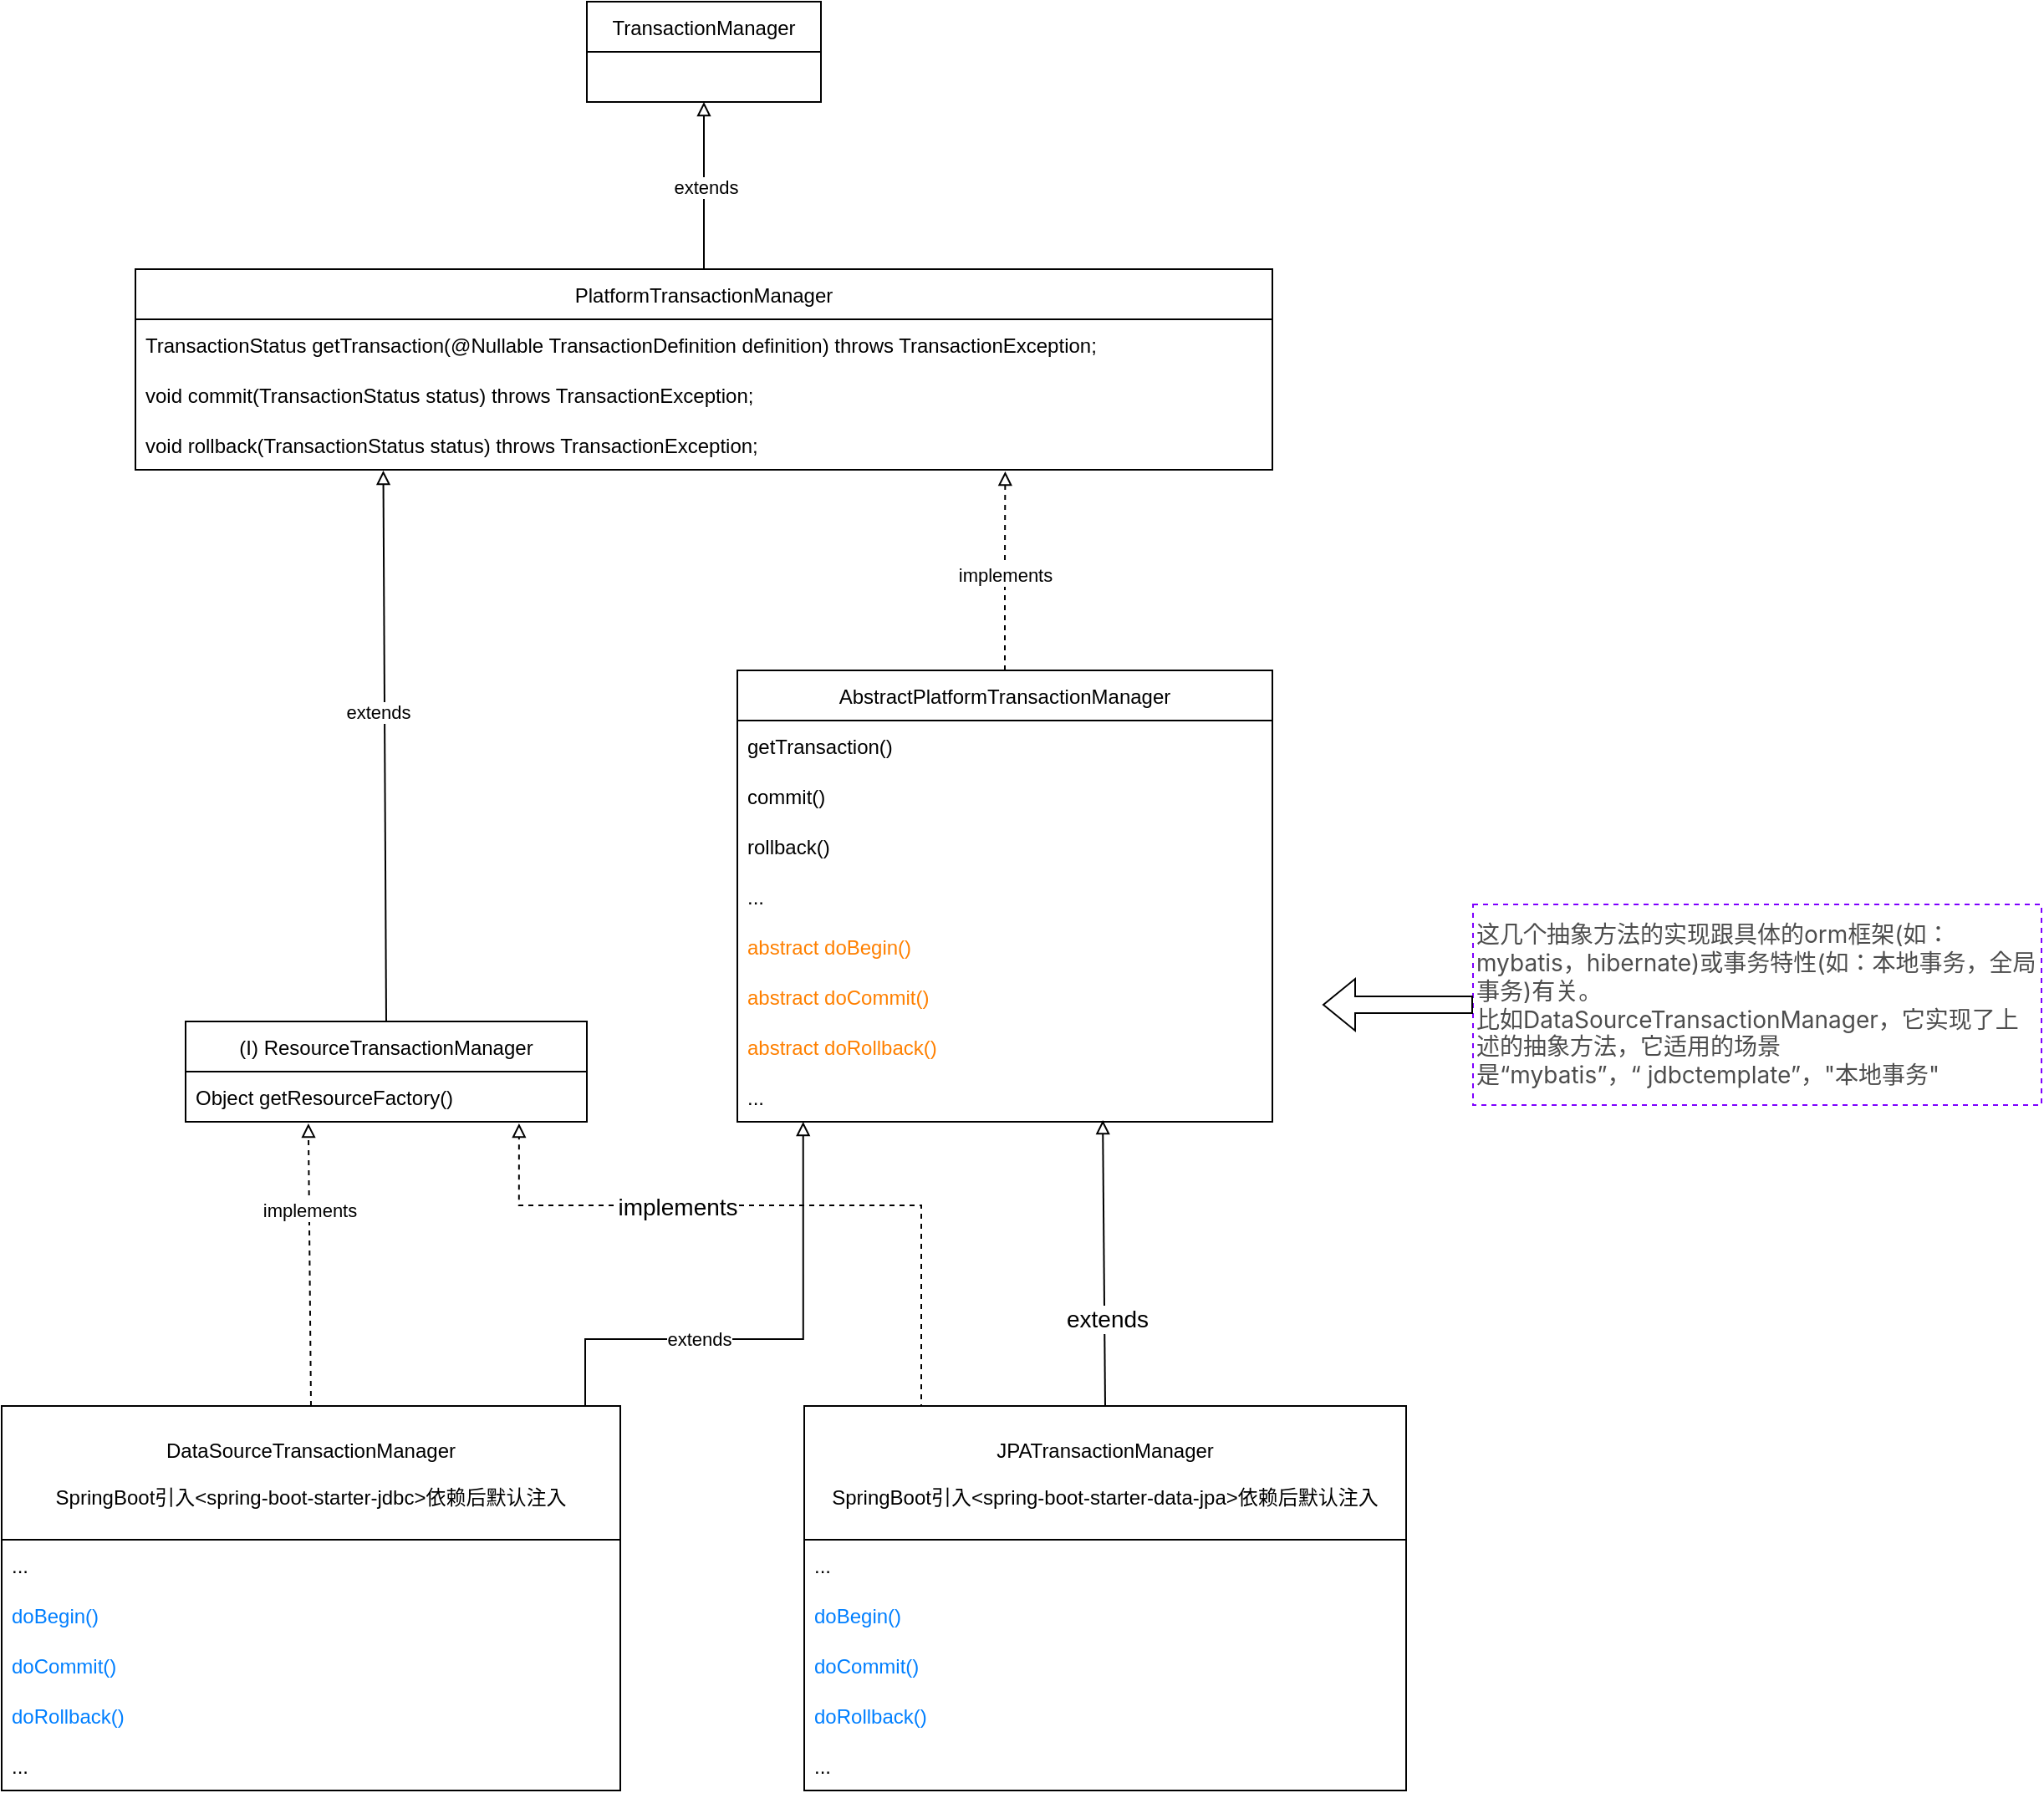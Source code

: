 <mxfile version="20.3.0" type="device"><diagram id="tl_O_ZDtEdj90tJnbfGc" name="Transaction"><mxGraphModel dx="1097" dy="1105" grid="1" gridSize="10" guides="1" tooltips="1" connect="1" arrows="1" fold="1" page="1" pageScale="1" pageWidth="850" pageHeight="1100" math="0" shadow="0"><root><mxCell id="0"/><mxCell id="1" parent="0"/><mxCell id="W6sdjApa4B_5e-TzkACI-12" style="edgeStyle=orthogonalEdgeStyle;rounded=0;orthogonalLoop=1;jettySize=auto;html=1;exitX=0.5;exitY=0;exitDx=0;exitDy=0;entryX=0.5;entryY=1;entryDx=0;entryDy=0;endArrow=block;endFill=0;" edge="1" parent="1" source="W6sdjApa4B_5e-TzkACI-4" target="W6sdjApa4B_5e-TzkACI-8"><mxGeometry relative="1" as="geometry"/></mxCell><mxCell id="W6sdjApa4B_5e-TzkACI-19" value="extends" style="edgeLabel;html=1;align=center;verticalAlign=middle;resizable=0;points=[];" vertex="1" connectable="0" parent="W6sdjApa4B_5e-TzkACI-12"><mxGeometry x="0.01" y="-1" relative="1" as="geometry"><mxPoint y="1" as="offset"/></mxGeometry></mxCell><mxCell id="W6sdjApa4B_5e-TzkACI-4" value="PlatformTransactionManager" style="swimlane;fontStyle=0;childLayout=stackLayout;horizontal=1;startSize=30;horizontalStack=0;resizeParent=1;resizeParentMax=0;resizeLast=0;collapsible=1;marginBottom=0;" vertex="1" parent="1"><mxGeometry x="80" y="200" width="680" height="120" as="geometry"/></mxCell><mxCell id="W6sdjApa4B_5e-TzkACI-5" value="TransactionStatus getTransaction(@Nullable TransactionDefinition definition) throws TransactionException;" style="text;strokeColor=none;fillColor=none;align=left;verticalAlign=middle;spacingLeft=4;spacingRight=4;overflow=hidden;points=[[0,0.5],[1,0.5]];portConstraint=eastwest;rotatable=0;" vertex="1" parent="W6sdjApa4B_5e-TzkACI-4"><mxGeometry y="30" width="680" height="30" as="geometry"/></mxCell><mxCell id="W6sdjApa4B_5e-TzkACI-6" value="void commit(TransactionStatus status) throws TransactionException;" style="text;strokeColor=none;fillColor=none;align=left;verticalAlign=middle;spacingLeft=4;spacingRight=4;overflow=hidden;points=[[0,0.5],[1,0.5]];portConstraint=eastwest;rotatable=0;" vertex="1" parent="W6sdjApa4B_5e-TzkACI-4"><mxGeometry y="60" width="680" height="30" as="geometry"/></mxCell><mxCell id="W6sdjApa4B_5e-TzkACI-7" value="void rollback(TransactionStatus status) throws TransactionException;" style="text;strokeColor=none;fillColor=none;align=left;verticalAlign=middle;spacingLeft=4;spacingRight=4;overflow=hidden;points=[[0,0.5],[1,0.5]];portConstraint=eastwest;rotatable=0;" vertex="1" parent="W6sdjApa4B_5e-TzkACI-4"><mxGeometry y="90" width="680" height="30" as="geometry"/></mxCell><mxCell id="W6sdjApa4B_5e-TzkACI-8" value="TransactionManager" style="swimlane;fontStyle=0;childLayout=stackLayout;horizontal=1;startSize=30;horizontalStack=0;resizeParent=1;resizeParentMax=0;resizeLast=0;collapsible=1;marginBottom=0;" vertex="1" parent="1"><mxGeometry x="350" y="40" width="140" height="60" as="geometry"/></mxCell><mxCell id="W6sdjApa4B_5e-TzkACI-17" style="edgeStyle=orthogonalEdgeStyle;rounded=0;orthogonalLoop=1;jettySize=auto;html=1;exitX=0.5;exitY=0;exitDx=0;exitDy=0;entryX=0.765;entryY=1.033;entryDx=0;entryDy=0;entryPerimeter=0;endArrow=block;endFill=0;dashed=1;" edge="1" parent="1" source="W6sdjApa4B_5e-TzkACI-13" target="W6sdjApa4B_5e-TzkACI-7"><mxGeometry relative="1" as="geometry"/></mxCell><mxCell id="W6sdjApa4B_5e-TzkACI-20" value="implements" style="edgeLabel;html=1;align=center;verticalAlign=middle;resizable=0;points=[];" vertex="1" connectable="0" parent="W6sdjApa4B_5e-TzkACI-17"><mxGeometry x="-0.029" relative="1" as="geometry"><mxPoint y="1" as="offset"/></mxGeometry></mxCell><mxCell id="W6sdjApa4B_5e-TzkACI-13" value="AbstractPlatformTransactionManager" style="swimlane;fontStyle=0;childLayout=stackLayout;horizontal=1;startSize=30;horizontalStack=0;resizeParent=1;resizeParentMax=0;resizeLast=0;collapsible=1;marginBottom=0;" vertex="1" parent="1"><mxGeometry x="440" y="440" width="320" height="270" as="geometry"/></mxCell><mxCell id="W6sdjApa4B_5e-TzkACI-14" value="getTransaction()" style="text;strokeColor=none;fillColor=none;align=left;verticalAlign=middle;spacingLeft=4;spacingRight=4;overflow=hidden;points=[[0,0.5],[1,0.5]];portConstraint=eastwest;rotatable=0;" vertex="1" parent="W6sdjApa4B_5e-TzkACI-13"><mxGeometry y="30" width="320" height="30" as="geometry"/></mxCell><mxCell id="W6sdjApa4B_5e-TzkACI-15" value="commit()" style="text;strokeColor=none;fillColor=none;align=left;verticalAlign=middle;spacingLeft=4;spacingRight=4;overflow=hidden;points=[[0,0.5],[1,0.5]];portConstraint=eastwest;rotatable=0;" vertex="1" parent="W6sdjApa4B_5e-TzkACI-13"><mxGeometry y="60" width="320" height="30" as="geometry"/></mxCell><mxCell id="W6sdjApa4B_5e-TzkACI-16" value="rollback()" style="text;strokeColor=none;fillColor=none;align=left;verticalAlign=middle;spacingLeft=4;spacingRight=4;overflow=hidden;points=[[0,0.5],[1,0.5]];portConstraint=eastwest;rotatable=0;" vertex="1" parent="W6sdjApa4B_5e-TzkACI-13"><mxGeometry y="90" width="320" height="30" as="geometry"/></mxCell><mxCell id="W6sdjApa4B_5e-TzkACI-21" value="..." style="text;strokeColor=none;fillColor=none;align=left;verticalAlign=middle;spacingLeft=4;spacingRight=4;overflow=hidden;points=[[0,0.5],[1,0.5]];portConstraint=eastwest;rotatable=0;" vertex="1" parent="W6sdjApa4B_5e-TzkACI-13"><mxGeometry y="120" width="320" height="30" as="geometry"/></mxCell><mxCell id="W6sdjApa4B_5e-TzkACI-22" value="abstract doBegin()" style="text;strokeColor=none;fillColor=none;align=left;verticalAlign=middle;spacingLeft=4;spacingRight=4;overflow=hidden;points=[[0,0.5],[1,0.5]];portConstraint=eastwest;rotatable=0;fontColor=#FF8000;" vertex="1" parent="W6sdjApa4B_5e-TzkACI-13"><mxGeometry y="150" width="320" height="30" as="geometry"/></mxCell><mxCell id="W6sdjApa4B_5e-TzkACI-23" value="abstract doCommit()" style="text;strokeColor=none;fillColor=none;align=left;verticalAlign=middle;spacingLeft=4;spacingRight=4;overflow=hidden;points=[[0,0.5],[1,0.5]];portConstraint=eastwest;rotatable=0;fontColor=#FF8000;" vertex="1" parent="W6sdjApa4B_5e-TzkACI-13"><mxGeometry y="180" width="320" height="30" as="geometry"/></mxCell><mxCell id="W6sdjApa4B_5e-TzkACI-24" value="abstract doRollback()" style="text;strokeColor=none;fillColor=none;align=left;verticalAlign=middle;spacingLeft=4;spacingRight=4;overflow=hidden;points=[[0,0.5],[1,0.5]];portConstraint=eastwest;rotatable=0;fontColor=#FF8000;" vertex="1" parent="W6sdjApa4B_5e-TzkACI-13"><mxGeometry y="210" width="320" height="30" as="geometry"/></mxCell><mxCell id="W6sdjApa4B_5e-TzkACI-25" value="..." style="text;strokeColor=none;fillColor=none;align=left;verticalAlign=middle;spacingLeft=4;spacingRight=4;overflow=hidden;points=[[0,0.5],[1,0.5]];portConstraint=eastwest;rotatable=0;" vertex="1" parent="W6sdjApa4B_5e-TzkACI-13"><mxGeometry y="240" width="320" height="30" as="geometry"/></mxCell><mxCell id="W6sdjApa4B_5e-TzkACI-30" style="rounded=0;orthogonalLoop=1;jettySize=auto;html=1;exitX=0.924;exitY=0;exitDx=0;exitDy=0;entryX=0.123;entryY=1;entryDx=0;entryDy=0;entryPerimeter=0;fontColor=#000000;endArrow=block;endFill=0;exitPerimeter=0;edgeStyle=orthogonalEdgeStyle;" edge="1" parent="1" source="W6sdjApa4B_5e-TzkACI-26" target="W6sdjApa4B_5e-TzkACI-25"><mxGeometry relative="1" as="geometry"><Array as="points"><mxPoint x="349" y="840"/><mxPoint x="479" y="840"/></Array></mxGeometry></mxCell><mxCell id="W6sdjApa4B_5e-TzkACI-41" value="extends" style="edgeLabel;html=1;align=center;verticalAlign=middle;resizable=0;points=[];fontColor=#000000;" vertex="1" connectable="0" parent="W6sdjApa4B_5e-TzkACI-30"><mxGeometry x="-0.015" y="4" relative="1" as="geometry"><mxPoint x="-37" y="4" as="offset"/></mxGeometry></mxCell><mxCell id="W6sdjApa4B_5e-TzkACI-38" style="rounded=0;orthogonalLoop=1;jettySize=auto;html=1;exitX=0.5;exitY=0;exitDx=0;exitDy=0;entryX=0.306;entryY=1.033;entryDx=0;entryDy=0;entryPerimeter=0;fontColor=#000000;endArrow=block;endFill=0;dashed=1;" edge="1" parent="1" source="W6sdjApa4B_5e-TzkACI-26" target="W6sdjApa4B_5e-TzkACI-34"><mxGeometry relative="1" as="geometry"/></mxCell><mxCell id="W6sdjApa4B_5e-TzkACI-39" value="implements" style="edgeLabel;html=1;align=center;verticalAlign=middle;resizable=0;points=[];fontColor=#000000;" vertex="1" connectable="0" parent="W6sdjApa4B_5e-TzkACI-38"><mxGeometry x="0.384" relative="1" as="geometry"><mxPoint as="offset"/></mxGeometry></mxCell><mxCell id="W6sdjApa4B_5e-TzkACI-26" value="DataSourceTransactionManager&#10; &#10;SpringBoot引入&lt;spring-boot-starter-jdbc&gt;依赖后默认注入" style="swimlane;fontStyle=0;childLayout=stackLayout;horizontal=1;startSize=80;horizontalStack=0;resizeParent=1;resizeParentMax=0;resizeLast=0;collapsible=1;marginBottom=0;fontColor=#000000;" vertex="1" parent="1"><mxGeometry y="880" width="370" height="230" as="geometry"/></mxCell><mxCell id="W6sdjApa4B_5e-TzkACI-31" value="..." style="text;strokeColor=none;fillColor=none;align=left;verticalAlign=middle;spacingLeft=4;spacingRight=4;overflow=hidden;points=[[0,0.5],[1,0.5]];portConstraint=eastwest;rotatable=0;fontColor=#000000;" vertex="1" parent="W6sdjApa4B_5e-TzkACI-26"><mxGeometry y="80" width="370" height="30" as="geometry"/></mxCell><mxCell id="W6sdjApa4B_5e-TzkACI-27" value="doBegin()" style="text;strokeColor=none;fillColor=none;align=left;verticalAlign=middle;spacingLeft=4;spacingRight=4;overflow=hidden;points=[[0,0.5],[1,0.5]];portConstraint=eastwest;rotatable=0;fontColor=#007FFF;" vertex="1" parent="W6sdjApa4B_5e-TzkACI-26"><mxGeometry y="110" width="370" height="30" as="geometry"/></mxCell><mxCell id="W6sdjApa4B_5e-TzkACI-28" value="doCommit()" style="text;strokeColor=none;fillColor=none;align=left;verticalAlign=middle;spacingLeft=4;spacingRight=4;overflow=hidden;points=[[0,0.5],[1,0.5]];portConstraint=eastwest;rotatable=0;fontColor=#007FFF;" vertex="1" parent="W6sdjApa4B_5e-TzkACI-26"><mxGeometry y="140" width="370" height="30" as="geometry"/></mxCell><mxCell id="W6sdjApa4B_5e-TzkACI-29" value="doRollback()" style="text;strokeColor=none;fillColor=none;align=left;verticalAlign=middle;spacingLeft=4;spacingRight=4;overflow=hidden;points=[[0,0.5],[1,0.5]];portConstraint=eastwest;rotatable=0;fontColor=#007FFF;" vertex="1" parent="W6sdjApa4B_5e-TzkACI-26"><mxGeometry y="170" width="370" height="30" as="geometry"/></mxCell><mxCell id="W6sdjApa4B_5e-TzkACI-32" value="..." style="text;strokeColor=none;fillColor=none;align=left;verticalAlign=middle;spacingLeft=4;spacingRight=4;overflow=hidden;points=[[0,0.5],[1,0.5]];portConstraint=eastwest;rotatable=0;fontColor=#000000;" vertex="1" parent="W6sdjApa4B_5e-TzkACI-26"><mxGeometry y="200" width="370" height="30" as="geometry"/></mxCell><mxCell id="W6sdjApa4B_5e-TzkACI-37" style="rounded=0;orthogonalLoop=1;jettySize=auto;html=1;exitX=0.5;exitY=0;exitDx=0;exitDy=0;entryX=0.218;entryY=1.017;entryDx=0;entryDy=0;entryPerimeter=0;fontColor=#000000;endArrow=block;endFill=0;" edge="1" parent="1" source="W6sdjApa4B_5e-TzkACI-33" target="W6sdjApa4B_5e-TzkACI-7"><mxGeometry relative="1" as="geometry"/></mxCell><mxCell id="W6sdjApa4B_5e-TzkACI-40" value="extends" style="edgeLabel;html=1;align=center;verticalAlign=middle;resizable=0;points=[];fontColor=#000000;" vertex="1" connectable="0" parent="W6sdjApa4B_5e-TzkACI-37"><mxGeometry x="-0.043" y="-1" relative="1" as="geometry"><mxPoint x="-5" y="-28" as="offset"/></mxGeometry></mxCell><mxCell id="W6sdjApa4B_5e-TzkACI-33" value="(I) ResourceTransactionManager" style="swimlane;fontStyle=0;childLayout=stackLayout;horizontal=1;startSize=30;horizontalStack=0;resizeParent=1;resizeParentMax=0;resizeLast=0;collapsible=1;marginBottom=0;fontColor=#000000;" vertex="1" parent="1"><mxGeometry x="110" y="650" width="240" height="60" as="geometry"/></mxCell><mxCell id="W6sdjApa4B_5e-TzkACI-34" value="Object getResourceFactory()" style="text;strokeColor=none;fillColor=none;align=left;verticalAlign=middle;spacingLeft=4;spacingRight=4;overflow=hidden;points=[[0,0.5],[1,0.5]];portConstraint=eastwest;rotatable=0;fontColor=#000000;" vertex="1" parent="W6sdjApa4B_5e-TzkACI-33"><mxGeometry y="30" width="240" height="30" as="geometry"/></mxCell><mxCell id="W6sdjApa4B_5e-TzkACI-43" value="&lt;span style=&quot;color: rgb(77, 77, 77); font-family: -apple-system, &amp;quot;SF UI Text&amp;quot;, Arial, &amp;quot;PingFang SC&amp;quot;, &amp;quot;Hiragino Sans GB&amp;quot;, &amp;quot;Microsoft YaHei&amp;quot;, &amp;quot;WenQuanYi Micro Hei&amp;quot;, sans-serif, SimHei, SimSun; background-color: rgb(255, 255, 255);&quot;&gt;&lt;font style=&quot;font-size: 14px;&quot;&gt;这几个抽象方法的实现跟具体的orm框架(如：mybatis，hibernate)或事务特性(如：本地事务，全局事务)有关。&lt;br&gt;比如DataSourceTransactionManager，它实现了上述的抽象方法，它适用的场景是“mybatis”，“&amp;nbsp;jdbctemplate”，&quot;本地事务&quot;&lt;/font&gt;&lt;/span&gt;" style="rounded=0;whiteSpace=wrap;html=1;fontColor=#000000;dashed=1;strokeColor=#7F00FF;align=left;" vertex="1" parent="1"><mxGeometry x="880" y="580" width="340" height="120" as="geometry"/></mxCell><mxCell id="W6sdjApa4B_5e-TzkACI-44" value="" style="shape=flexArrow;endArrow=classic;html=1;rounded=0;fontColor=#000000;exitX=0;exitY=0.5;exitDx=0;exitDy=0;" edge="1" parent="1" source="W6sdjApa4B_5e-TzkACI-43"><mxGeometry width="50" height="50" relative="1" as="geometry"><mxPoint x="1230" y="670" as="sourcePoint"/><mxPoint x="790" y="640" as="targetPoint"/></mxGeometry></mxCell><mxCell id="W6sdjApa4B_5e-TzkACI-52" style="edgeStyle=none;rounded=0;orthogonalLoop=1;jettySize=auto;html=1;exitX=0.5;exitY=0;exitDx=0;exitDy=0;entryX=0.683;entryY=0.967;entryDx=0;entryDy=0;entryPerimeter=0;fontSize=14;fontColor=#000000;endArrow=block;endFill=0;" edge="1" parent="1" source="W6sdjApa4B_5e-TzkACI-46" target="W6sdjApa4B_5e-TzkACI-25"><mxGeometry relative="1" as="geometry"/></mxCell><mxCell id="W6sdjApa4B_5e-TzkACI-53" value="extends" style="edgeLabel;html=1;align=center;verticalAlign=middle;resizable=0;points=[];fontSize=14;fontColor=#000000;" vertex="1" connectable="0" parent="W6sdjApa4B_5e-TzkACI-52"><mxGeometry x="-0.385" y="-1" relative="1" as="geometry"><mxPoint as="offset"/></mxGeometry></mxCell><mxCell id="W6sdjApa4B_5e-TzkACI-54" style="edgeStyle=orthogonalEdgeStyle;rounded=0;orthogonalLoop=1;jettySize=auto;html=1;exitX=0.25;exitY=0;exitDx=0;exitDy=0;entryX=0.831;entryY=1.033;entryDx=0;entryDy=0;entryPerimeter=0;fontSize=14;fontColor=#000000;endArrow=block;endFill=0;dashed=1;" edge="1" parent="1" source="W6sdjApa4B_5e-TzkACI-46" target="W6sdjApa4B_5e-TzkACI-34"><mxGeometry relative="1" as="geometry"><Array as="points"><mxPoint x="550" y="760"/><mxPoint x="309" y="760"/></Array></mxGeometry></mxCell><mxCell id="W6sdjApa4B_5e-TzkACI-55" value="implements" style="edgeLabel;html=1;align=center;verticalAlign=middle;resizable=0;points=[];fontSize=14;fontColor=#000000;" vertex="1" connectable="0" parent="W6sdjApa4B_5e-TzkACI-54"><mxGeometry x="0.331" y="1" relative="1" as="geometry"><mxPoint as="offset"/></mxGeometry></mxCell><mxCell id="W6sdjApa4B_5e-TzkACI-46" value="JPATransactionManager&#10;&#10;SpringBoot引入&lt;spring-boot-starter-data-jpa&gt;依赖后默认注入" style="swimlane;fontStyle=0;childLayout=stackLayout;horizontal=1;startSize=80;horizontalStack=0;resizeParent=1;resizeParentMax=0;resizeLast=0;collapsible=1;marginBottom=0;fontColor=#000000;" vertex="1" parent="1"><mxGeometry x="480" y="880" width="360" height="230" as="geometry"/></mxCell><mxCell id="W6sdjApa4B_5e-TzkACI-47" value="..." style="text;strokeColor=none;fillColor=none;align=left;verticalAlign=middle;spacingLeft=4;spacingRight=4;overflow=hidden;points=[[0,0.5],[1,0.5]];portConstraint=eastwest;rotatable=0;fontColor=#000000;" vertex="1" parent="W6sdjApa4B_5e-TzkACI-46"><mxGeometry y="80" width="360" height="30" as="geometry"/></mxCell><mxCell id="W6sdjApa4B_5e-TzkACI-48" value="doBegin()" style="text;strokeColor=none;fillColor=none;align=left;verticalAlign=middle;spacingLeft=4;spacingRight=4;overflow=hidden;points=[[0,0.5],[1,0.5]];portConstraint=eastwest;rotatable=0;fontColor=#007FFF;" vertex="1" parent="W6sdjApa4B_5e-TzkACI-46"><mxGeometry y="110" width="360" height="30" as="geometry"/></mxCell><mxCell id="W6sdjApa4B_5e-TzkACI-49" value="doCommit()" style="text;strokeColor=none;fillColor=none;align=left;verticalAlign=middle;spacingLeft=4;spacingRight=4;overflow=hidden;points=[[0,0.5],[1,0.5]];portConstraint=eastwest;rotatable=0;fontColor=#007FFF;" vertex="1" parent="W6sdjApa4B_5e-TzkACI-46"><mxGeometry y="140" width="360" height="30" as="geometry"/></mxCell><mxCell id="W6sdjApa4B_5e-TzkACI-50" value="doRollback()" style="text;strokeColor=none;fillColor=none;align=left;verticalAlign=middle;spacingLeft=4;spacingRight=4;overflow=hidden;points=[[0,0.5],[1,0.5]];portConstraint=eastwest;rotatable=0;fontColor=#007FFF;" vertex="1" parent="W6sdjApa4B_5e-TzkACI-46"><mxGeometry y="170" width="360" height="30" as="geometry"/></mxCell><mxCell id="W6sdjApa4B_5e-TzkACI-51" value="..." style="text;strokeColor=none;fillColor=none;align=left;verticalAlign=middle;spacingLeft=4;spacingRight=4;overflow=hidden;points=[[0,0.5],[1,0.5]];portConstraint=eastwest;rotatable=0;fontColor=#000000;" vertex="1" parent="W6sdjApa4B_5e-TzkACI-46"><mxGeometry y="200" width="360" height="30" as="geometry"/></mxCell></root></mxGraphModel></diagram></mxfile>